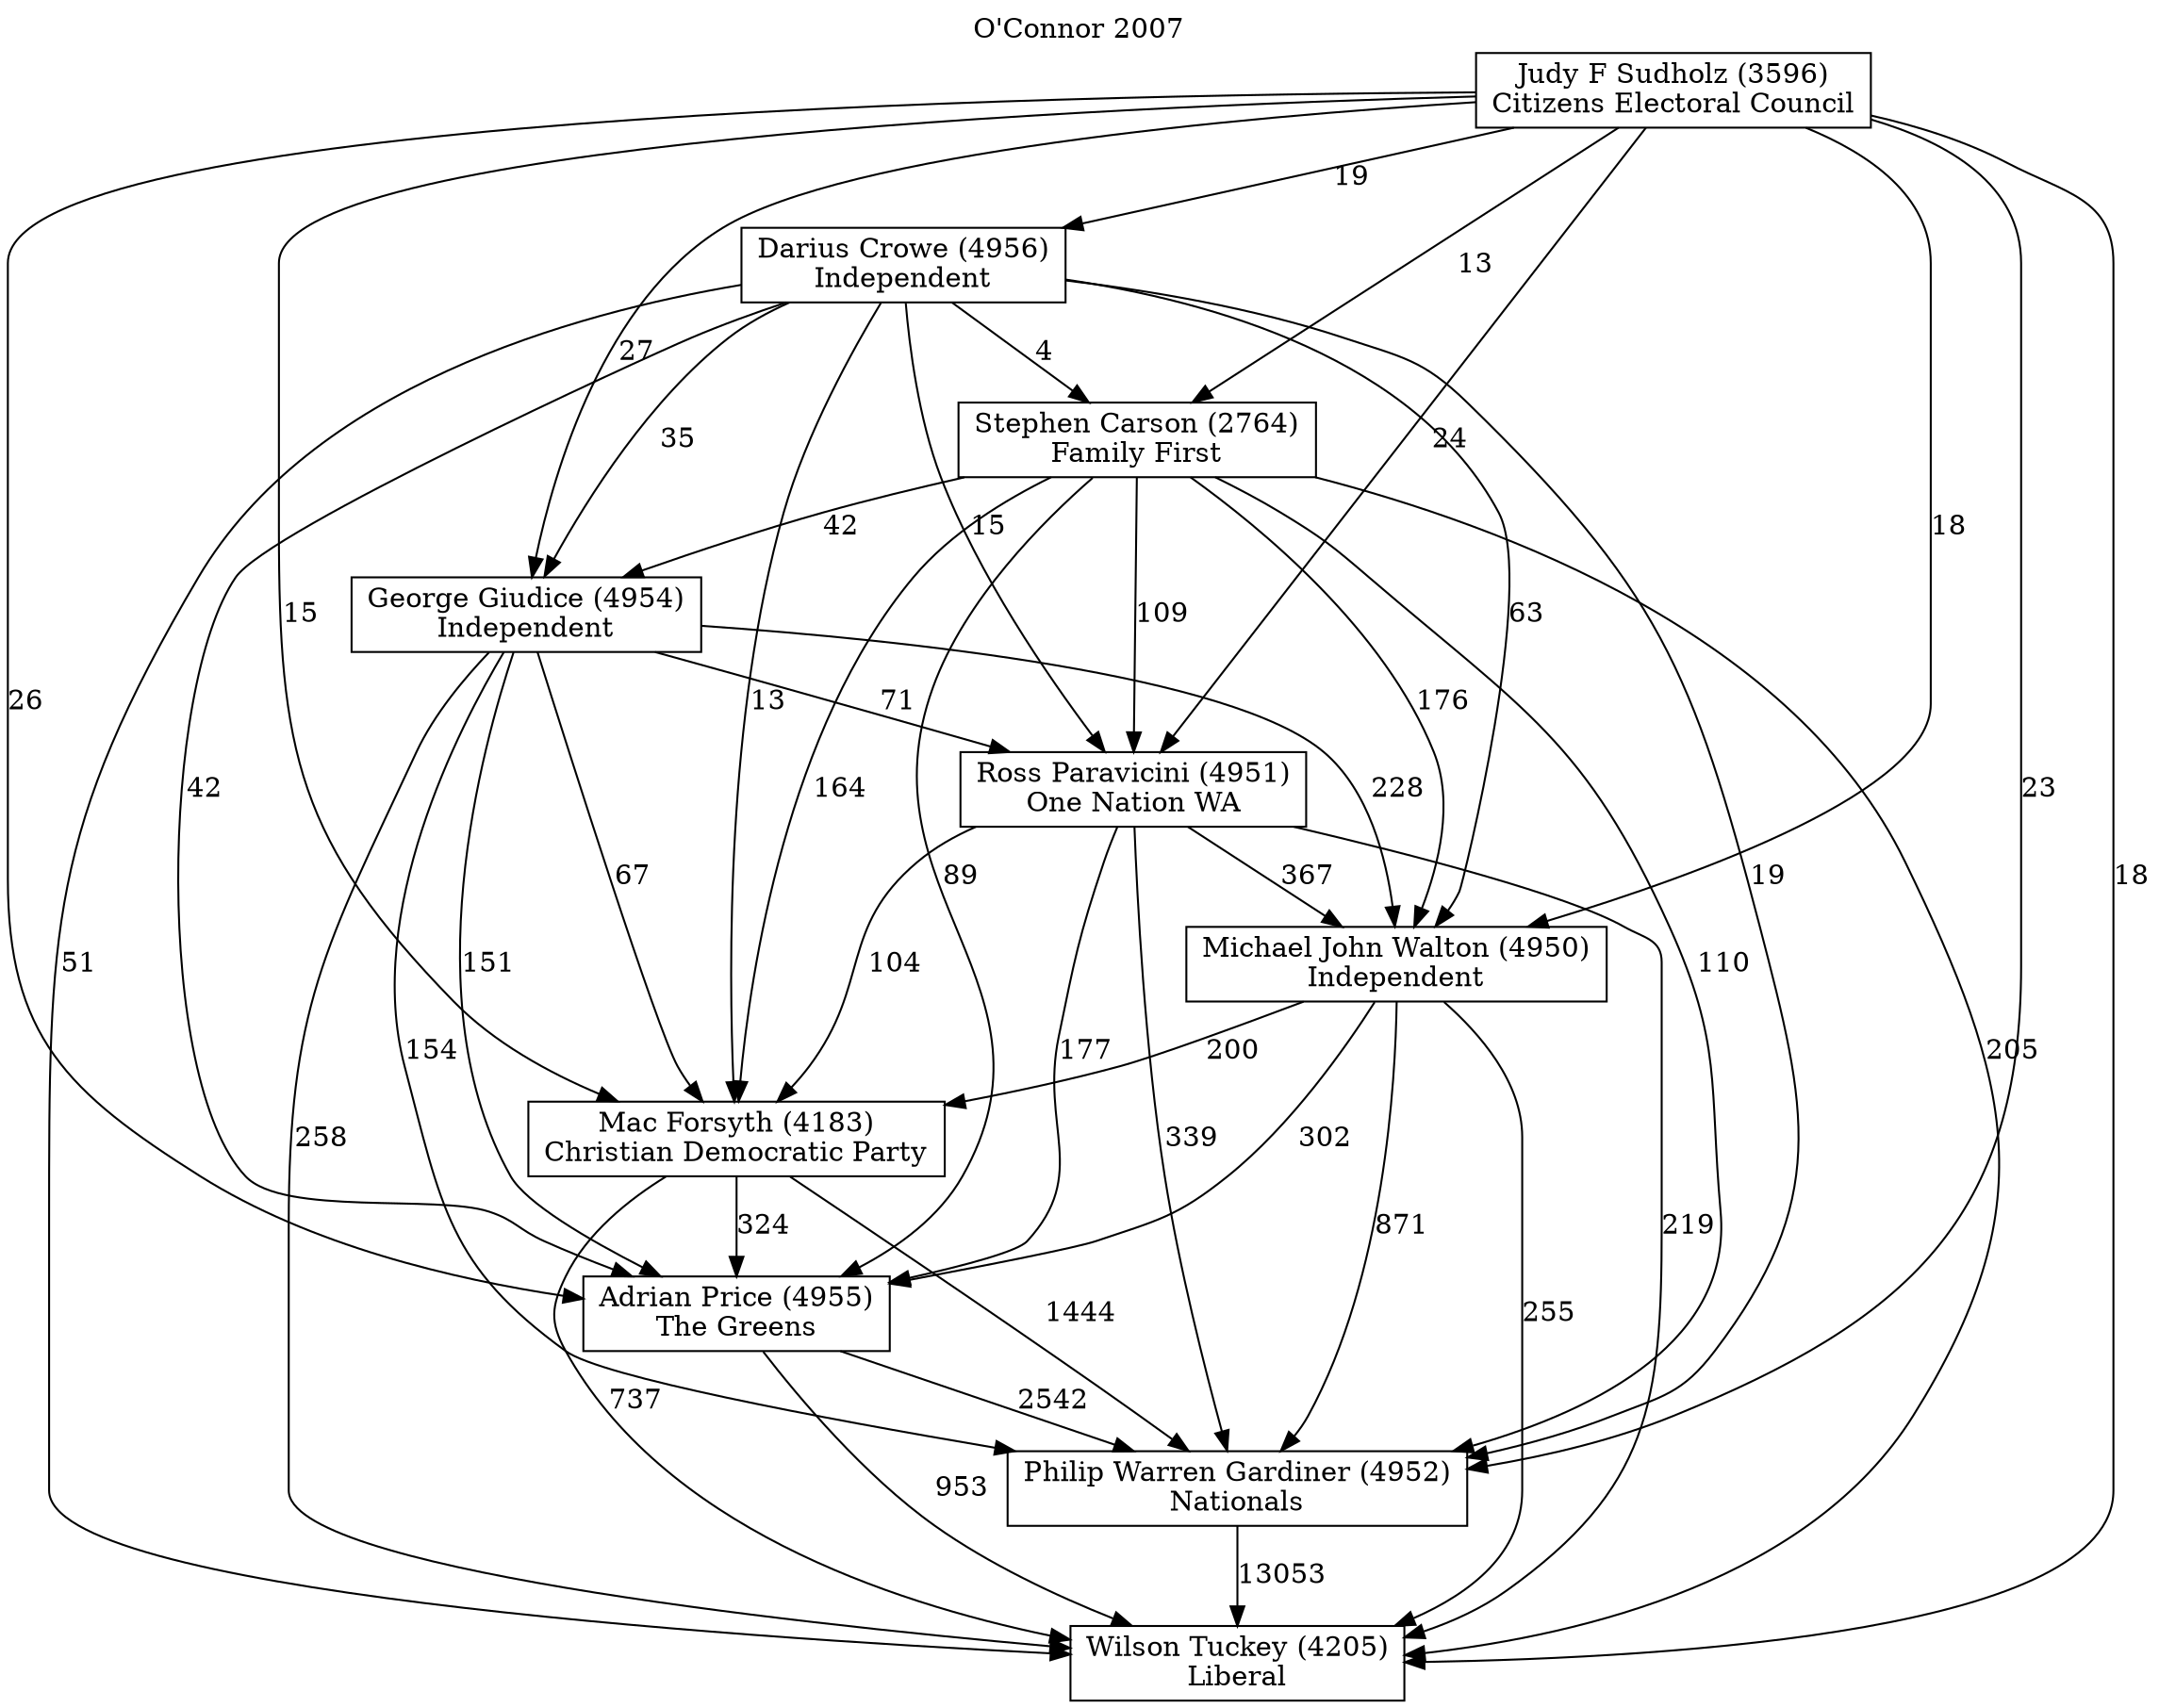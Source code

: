 // House preference flow
digraph "Wilson Tuckey (4205)_O'Connor_2007" {
	graph [label="O'Connor 2007" labelloc=t mclimit=10]
	node [shape=box]
	"Wilson Tuckey (4205)" [label="Wilson Tuckey (4205)
Liberal"]
	"Philip Warren Gardiner (4952)" [label="Philip Warren Gardiner (4952)
Nationals"]
	"Adrian Price (4955)" [label="Adrian Price (4955)
The Greens"]
	"Mac Forsyth (4183)" [label="Mac Forsyth (4183)
Christian Democratic Party"]
	"Michael John Walton (4950)" [label="Michael John Walton (4950)
Independent"]
	"Ross Paravicini (4951)" [label="Ross Paravicini (4951)
One Nation WA"]
	"George Giudice (4954)" [label="George Giudice (4954)
Independent"]
	"Stephen Carson (2764)" [label="Stephen Carson (2764)
Family First"]
	"Darius Crowe (4956)" [label="Darius Crowe (4956)
Independent"]
	"Judy F Sudholz (3596)" [label="Judy F Sudholz (3596)
Citizens Electoral Council"]
	"Philip Warren Gardiner (4952)" -> "Wilson Tuckey (4205)" [label=13053]
	"Adrian Price (4955)" -> "Philip Warren Gardiner (4952)" [label=2542]
	"Mac Forsyth (4183)" -> "Adrian Price (4955)" [label=324]
	"Michael John Walton (4950)" -> "Mac Forsyth (4183)" [label=200]
	"Ross Paravicini (4951)" -> "Michael John Walton (4950)" [label=367]
	"George Giudice (4954)" -> "Ross Paravicini (4951)" [label=71]
	"Stephen Carson (2764)" -> "George Giudice (4954)" [label=42]
	"Darius Crowe (4956)" -> "Stephen Carson (2764)" [label=4]
	"Judy F Sudholz (3596)" -> "Darius Crowe (4956)" [label=19]
	"Adrian Price (4955)" -> "Wilson Tuckey (4205)" [label=953]
	"Mac Forsyth (4183)" -> "Wilson Tuckey (4205)" [label=737]
	"Michael John Walton (4950)" -> "Wilson Tuckey (4205)" [label=255]
	"Ross Paravicini (4951)" -> "Wilson Tuckey (4205)" [label=219]
	"George Giudice (4954)" -> "Wilson Tuckey (4205)" [label=258]
	"Stephen Carson (2764)" -> "Wilson Tuckey (4205)" [label=205]
	"Darius Crowe (4956)" -> "Wilson Tuckey (4205)" [label=51]
	"Judy F Sudholz (3596)" -> "Wilson Tuckey (4205)" [label=18]
	"Judy F Sudholz (3596)" -> "Stephen Carson (2764)" [label=13]
	"Darius Crowe (4956)" -> "George Giudice (4954)" [label=35]
	"Judy F Sudholz (3596)" -> "George Giudice (4954)" [label=27]
	"Stephen Carson (2764)" -> "Ross Paravicini (4951)" [label=109]
	"Darius Crowe (4956)" -> "Ross Paravicini (4951)" [label=15]
	"Judy F Sudholz (3596)" -> "Ross Paravicini (4951)" [label=24]
	"George Giudice (4954)" -> "Michael John Walton (4950)" [label=228]
	"Stephen Carson (2764)" -> "Michael John Walton (4950)" [label=176]
	"Darius Crowe (4956)" -> "Michael John Walton (4950)" [label=63]
	"Judy F Sudholz (3596)" -> "Michael John Walton (4950)" [label=18]
	"Ross Paravicini (4951)" -> "Mac Forsyth (4183)" [label=104]
	"George Giudice (4954)" -> "Mac Forsyth (4183)" [label=67]
	"Stephen Carson (2764)" -> "Mac Forsyth (4183)" [label=164]
	"Darius Crowe (4956)" -> "Mac Forsyth (4183)" [label=13]
	"Judy F Sudholz (3596)" -> "Mac Forsyth (4183)" [label=15]
	"Michael John Walton (4950)" -> "Adrian Price (4955)" [label=302]
	"Ross Paravicini (4951)" -> "Adrian Price (4955)" [label=177]
	"George Giudice (4954)" -> "Adrian Price (4955)" [label=151]
	"Stephen Carson (2764)" -> "Adrian Price (4955)" [label=89]
	"Darius Crowe (4956)" -> "Adrian Price (4955)" [label=42]
	"Judy F Sudholz (3596)" -> "Adrian Price (4955)" [label=26]
	"Mac Forsyth (4183)" -> "Philip Warren Gardiner (4952)" [label=1444]
	"Michael John Walton (4950)" -> "Philip Warren Gardiner (4952)" [label=871]
	"Ross Paravicini (4951)" -> "Philip Warren Gardiner (4952)" [label=339]
	"George Giudice (4954)" -> "Philip Warren Gardiner (4952)" [label=154]
	"Stephen Carson (2764)" -> "Philip Warren Gardiner (4952)" [label=110]
	"Darius Crowe (4956)" -> "Philip Warren Gardiner (4952)" [label=19]
	"Judy F Sudholz (3596)" -> "Philip Warren Gardiner (4952)" [label=23]
}

